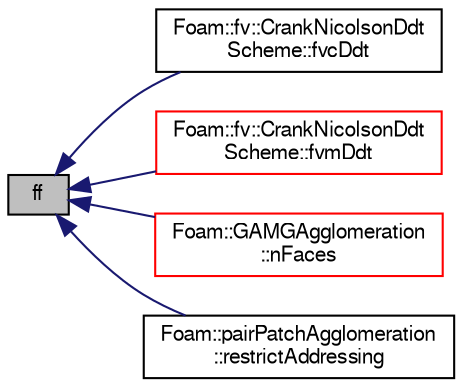 digraph "ff"
{
  bgcolor="transparent";
  edge [fontname="FreeSans",fontsize="10",labelfontname="FreeSans",labelfontsize="10"];
  node [fontname="FreeSans",fontsize="10",shape=record];
  rankdir="LR";
  Node120 [label="ff",height=0.2,width=0.4,color="black", fillcolor="grey75", style="filled", fontcolor="black"];
  Node120 -> Node121 [dir="back",color="midnightblue",fontsize="10",style="solid",fontname="FreeSans"];
  Node121 [label="Foam::fv::CrankNicolsonDdt\lScheme::fvcDdt",height=0.2,width=0.4,color="black",URL="$a22478.html#a2e564067d965a548d3cacd230cb3573b"];
  Node120 -> Node122 [dir="back",color="midnightblue",fontsize="10",style="solid",fontname="FreeSans"];
  Node122 [label="Foam::fv::CrankNicolsonDdt\lScheme::fvmDdt",height=0.2,width=0.4,color="red",URL="$a22478.html#a8602a98a4ac41054bb3dcf8adc93b94b"];
  Node120 -> Node126 [dir="back",color="midnightblue",fontsize="10",style="solid",fontname="FreeSans"];
  Node126 [label="Foam::GAMGAgglomeration\l::nFaces",height=0.2,width=0.4,color="red",URL="$a26970.html#afb7f337f99c970a8e63778e3fddc909c",tooltip="Return number of coarse faces (before processor agglomeration) "];
  Node120 -> Node128 [dir="back",color="midnightblue",fontsize="10",style="solid",fontname="FreeSans"];
  Node128 [label="Foam::pairPatchAgglomeration\l::restrictAddressing",height=0.2,width=0.4,color="black",URL="$a23302.html#ad5c0cc61c243ef2d9ad27e8895f71cf8",tooltip="Return cell restrict addressing of given level. "];
}
